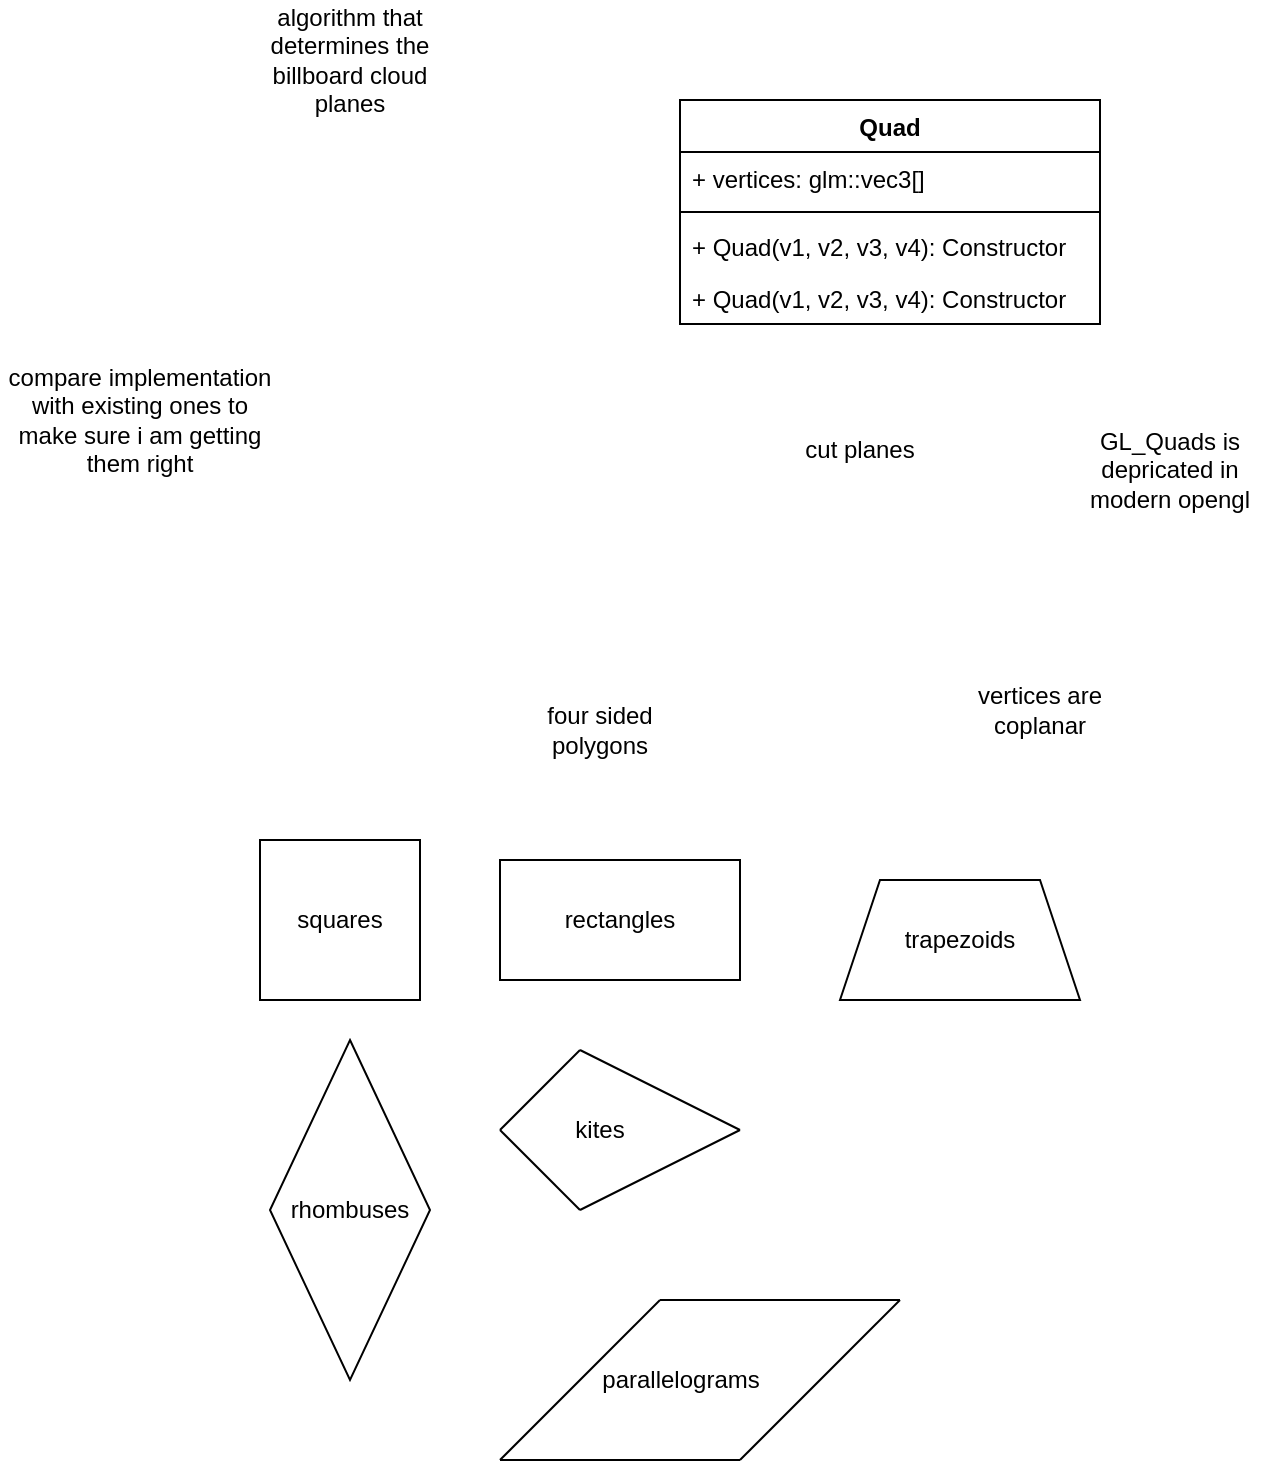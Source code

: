 <mxfile version="20.8.16" type="device"><diagram name="Seite-1" id="J52ljt_jdMQmd4iSAPe2"><mxGraphModel dx="678" dy="1198" grid="1" gridSize="10" guides="1" tooltips="1" connect="1" arrows="1" fold="1" page="1" pageScale="1" pageWidth="827" pageHeight="1169" math="0" shadow="0"><root><mxCell id="0"/><mxCell id="1" parent="0"/><mxCell id="1HO6TquipQNWQNEsTzWh-1" value="four sided polygons" style="text;html=1;strokeColor=none;fillColor=none;align=center;verticalAlign=middle;whiteSpace=wrap;rounded=0;" vertex="1" parent="1"><mxGeometry x="380" y="660" width="60" height="30" as="geometry"/></mxCell><mxCell id="1HO6TquipQNWQNEsTzWh-2" value="cut planes" style="text;html=1;strokeColor=none;fillColor=none;align=center;verticalAlign=middle;whiteSpace=wrap;rounded=0;" vertex="1" parent="1"><mxGeometry x="510" y="520" width="60" height="30" as="geometry"/></mxCell><mxCell id="1HO6TquipQNWQNEsTzWh-3" value="algorithm that determines the billboard cloud planes" style="text;html=1;strokeColor=none;fillColor=none;align=center;verticalAlign=middle;whiteSpace=wrap;rounded=0;" vertex="1" parent="1"><mxGeometry x="230" y="310" width="110" height="60" as="geometry"/></mxCell><mxCell id="1HO6TquipQNWQNEsTzWh-4" value="compare implementation with existing ones to make sure i am getting them right" style="text;html=1;strokeColor=none;fillColor=none;align=center;verticalAlign=middle;whiteSpace=wrap;rounded=0;" vertex="1" parent="1"><mxGeometry x="110" y="490" width="140" height="60" as="geometry"/></mxCell><mxCell id="1HO6TquipQNWQNEsTzWh-5" value="squares" style="whiteSpace=wrap;html=1;aspect=fixed;" vertex="1" parent="1"><mxGeometry x="240" y="730" width="80" height="80" as="geometry"/></mxCell><mxCell id="1HO6TquipQNWQNEsTzWh-6" value="rectangles" style="rounded=0;whiteSpace=wrap;html=1;" vertex="1" parent="1"><mxGeometry x="360" y="740" width="120" height="60" as="geometry"/></mxCell><mxCell id="1HO6TquipQNWQNEsTzWh-7" value="trapezoids" style="shape=trapezoid;perimeter=trapezoidPerimeter;whiteSpace=wrap;html=1;fixedSize=1;" vertex="1" parent="1"><mxGeometry x="530" y="750" width="120" height="60" as="geometry"/></mxCell><mxCell id="1HO6TquipQNWQNEsTzWh-8" value="" style="endArrow=none;html=1;rounded=0;" edge="1" parent="1"><mxGeometry width="50" height="50" relative="1" as="geometry"><mxPoint x="360" y="875" as="sourcePoint"/><mxPoint x="400" y="835" as="targetPoint"/></mxGeometry></mxCell><mxCell id="1HO6TquipQNWQNEsTzWh-9" value="" style="endArrow=none;html=1;rounded=0;" edge="1" parent="1"><mxGeometry width="50" height="50" relative="1" as="geometry"><mxPoint x="360" y="875" as="sourcePoint"/><mxPoint x="400" y="915" as="targetPoint"/></mxGeometry></mxCell><mxCell id="1HO6TquipQNWQNEsTzWh-10" value="" style="endArrow=none;html=1;rounded=0;" edge="1" parent="1"><mxGeometry width="50" height="50" relative="1" as="geometry"><mxPoint x="480" y="875" as="sourcePoint"/><mxPoint x="400" y="915" as="targetPoint"/></mxGeometry></mxCell><mxCell id="1HO6TquipQNWQNEsTzWh-11" value="" style="endArrow=none;html=1;rounded=0;" edge="1" parent="1"><mxGeometry width="50" height="50" relative="1" as="geometry"><mxPoint x="480" y="875" as="sourcePoint"/><mxPoint x="400" y="835" as="targetPoint"/></mxGeometry></mxCell><mxCell id="1HO6TquipQNWQNEsTzWh-12" value="kites" style="text;html=1;strokeColor=none;fillColor=none;align=center;verticalAlign=middle;whiteSpace=wrap;rounded=0;" vertex="1" parent="1"><mxGeometry x="380" y="860" width="60" height="30" as="geometry"/></mxCell><mxCell id="1HO6TquipQNWQNEsTzWh-13" value="rhombuses" style="rhombus;whiteSpace=wrap;html=1;" vertex="1" parent="1"><mxGeometry x="245" y="830" width="80" height="170" as="geometry"/></mxCell><mxCell id="1HO6TquipQNWQNEsTzWh-15" value="" style="endArrow=none;html=1;rounded=0;" edge="1" parent="1"><mxGeometry width="50" height="50" relative="1" as="geometry"><mxPoint x="360" y="1040" as="sourcePoint"/><mxPoint x="440" y="960" as="targetPoint"/></mxGeometry></mxCell><mxCell id="1HO6TquipQNWQNEsTzWh-16" value="" style="endArrow=none;html=1;rounded=0;" edge="1" parent="1"><mxGeometry width="50" height="50" relative="1" as="geometry"><mxPoint x="480" y="1040" as="sourcePoint"/><mxPoint x="560" y="960" as="targetPoint"/></mxGeometry></mxCell><mxCell id="1HO6TquipQNWQNEsTzWh-17" value="" style="endArrow=none;html=1;rounded=0;" edge="1" parent="1"><mxGeometry width="50" height="50" relative="1" as="geometry"><mxPoint x="440" y="960" as="sourcePoint"/><mxPoint x="560" y="960" as="targetPoint"/></mxGeometry></mxCell><mxCell id="1HO6TquipQNWQNEsTzWh-18" value="" style="endArrow=none;html=1;rounded=0;" edge="1" parent="1"><mxGeometry width="50" height="50" relative="1" as="geometry"><mxPoint x="360" y="1040" as="sourcePoint"/><mxPoint x="480" y="1040" as="targetPoint"/></mxGeometry></mxCell><mxCell id="1HO6TquipQNWQNEsTzWh-19" value="parallelograms" style="text;html=1;align=center;verticalAlign=middle;resizable=0;points=[];autosize=1;strokeColor=none;fillColor=none;" vertex="1" parent="1"><mxGeometry x="400" y="985" width="100" height="30" as="geometry"/></mxCell><mxCell id="1HO6TquipQNWQNEsTzWh-20" value="vertices are coplanar" style="text;html=1;strokeColor=none;fillColor=none;align=center;verticalAlign=middle;whiteSpace=wrap;rounded=0;" vertex="1" parent="1"><mxGeometry x="590" y="640" width="80" height="50" as="geometry"/></mxCell><mxCell id="1HO6TquipQNWQNEsTzWh-21" value="GL_Quads is depricated in modern opengl" style="text;html=1;strokeColor=none;fillColor=none;align=center;verticalAlign=middle;whiteSpace=wrap;rounded=0;" vertex="1" parent="1"><mxGeometry x="650" y="520" width="90" height="50" as="geometry"/></mxCell><mxCell id="1HO6TquipQNWQNEsTzWh-23" value="Quad" style="swimlane;fontStyle=1;align=center;verticalAlign=top;childLayout=stackLayout;horizontal=1;startSize=26;horizontalStack=0;resizeParent=1;resizeParentMax=0;resizeLast=0;collapsible=1;marginBottom=0;" vertex="1" parent="1"><mxGeometry x="450" y="360" width="210" height="112" as="geometry"/></mxCell><mxCell id="1HO6TquipQNWQNEsTzWh-24" value="+ vertices: glm::vec3[]" style="text;strokeColor=none;fillColor=none;align=left;verticalAlign=top;spacingLeft=4;spacingRight=4;overflow=hidden;rotatable=0;points=[[0,0.5],[1,0.5]];portConstraint=eastwest;" vertex="1" parent="1HO6TquipQNWQNEsTzWh-23"><mxGeometry y="26" width="210" height="26" as="geometry"/></mxCell><mxCell id="1HO6TquipQNWQNEsTzWh-25" value="" style="line;strokeWidth=1;fillColor=none;align=left;verticalAlign=middle;spacingTop=-1;spacingLeft=3;spacingRight=3;rotatable=0;labelPosition=right;points=[];portConstraint=eastwest;strokeColor=inherit;" vertex="1" parent="1HO6TquipQNWQNEsTzWh-23"><mxGeometry y="52" width="210" height="8" as="geometry"/></mxCell><mxCell id="1HO6TquipQNWQNEsTzWh-26" value="+ Quad(v1, v2, v3, v4): Constructor" style="text;strokeColor=none;fillColor=none;align=left;verticalAlign=top;spacingLeft=4;spacingRight=4;overflow=hidden;rotatable=0;points=[[0,0.5],[1,0.5]];portConstraint=eastwest;" vertex="1" parent="1HO6TquipQNWQNEsTzWh-23"><mxGeometry y="60" width="210" height="26" as="geometry"/></mxCell><mxCell id="1HO6TquipQNWQNEsTzWh-27" value="+ Quad(v1, v2, v3, v4): Constructor" style="text;strokeColor=none;fillColor=none;align=left;verticalAlign=top;spacingLeft=4;spacingRight=4;overflow=hidden;rotatable=0;points=[[0,0.5],[1,0.5]];portConstraint=eastwest;" vertex="1" parent="1HO6TquipQNWQNEsTzWh-23"><mxGeometry y="86" width="210" height="26" as="geometry"/></mxCell></root></mxGraphModel></diagram></mxfile>